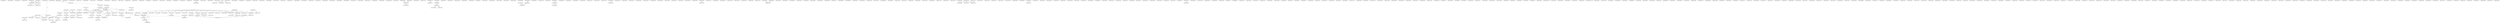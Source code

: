 strict digraph G {
  1 [ label="Unknown: 6A43 : 6A43" ];
  2 [ label="Unknown: F4FC : F4FB" ];
  3 [ label="Unknown: F4CD : F4D1" ];
  4 [ label="Unknown: 6A05 : 6A04" ];
  5 [ label="Routine: C9FF : CA0C" ];
  6 [ label="Routine: CA49 : CA5B" ];
  7 [ label="Routine: CA11 : CA2F" ];
  8 [ label="Unknown: E542 : E54F" ];
  9 [ label="Routine: A3BB : A3CF" ];
  10 [ label="Routine: A33F : A350" ];
  11 [ label="Routine: C651 : C663" ];
  12 [ label="Routine: A3DF : A3F2" ];
  13 [ label="Routine: 6AF0 : 6AF3" ];
  14 [ label="Routine: BC7B : BC92" ];
  15 [ label="Unknown: B79A : B79A" ];
  16 [ label="Routine: BB11 : BB24" ];
  17 [ label="Routine: BAF7 : BB0B" ];
  18 [ label="Routine: BB2E : BB58" ];
  19 [ label="Routine: C979 : C97C" ];
  20 [ label="Routine: CB75 : CB78" ];
  21 [ label="Unknown: EEE7 : EEE7" ];
  22 [ label="Unknown: 7D54 : 7D53" ];
  23 [ label="Unknown: BAD9 : BAD8" ];
  24 [ label="Routine: A489 : A4A8" ];
  25 [ label="Routine: B75A : B799" ];
  26 [ label="Routine: B71B : B759" ];
  27 [ label="Routine: 6978 : 699F" ];
  28 [ label="Routine: 6936 : 6948" ];
  29 [ label="Unknown: 69DC : 69DB" ];
  30 [ label="Routine: F432 : F43C" ];
  31 [ label="Unknown: 7C26 : 7C25" ];
  32 [ label="Routine: B0FC : B0FD" ];
  33 [ label="Unknown: F08F : F090" ];
  34 [ label="Routine: CAB6 : CAC7" ];
  35 [ label="Routine: CB79 : CB91" ];
  36 [ label="Unknown: E438 : E44D" ];
  37 [ label="Routine: E2E3 : E2F4" ];
  38 [ label="Routine: 68D7 : 68E3" ];
  39 [ label="Routine: 68C3 : 68D3" ];
  40 [ label="Routine: 68F4 : 692C" ];
  41 [ label="Routine: DC3E : DC40" ];
  42 [ label="Unknown: C7AB : C7AA" ];
  43 [ label="Routine: B65A : B662" ];
  44 [ label="Routine: A0DC : A0DF" ];
  45 [ label="Unknown: 69A0 : 69C8" ];
  46 [ label="Routine: F4BD : F4CC" ];
  47 [ label="Routine: BAAF : BAB5" ];
  48 [ label="Routine: BA8B : BA9F" ];
  49 [ label="Unknown: A0D2 : A0DB" ];
  50 [ label="Unknown: BB0C : BB10" ];
  51 [ label="Routine: C688 : C68E" ];
  52 [ label="null" ];
  53 [ label="Routine: 6A0C : 6A24" ];
  54 [ label="Unknown: C42B : C42B" ];
  55 [ label="Unknown: DBB7 : DBDB" ];
  56 [ label="Unknown: 6B38 : 6B37" ];
  57 [ label="Routine: 9F7D : 9F80" ];
  58 [ label="Routine: 7CF9 : 7CFB" ];
  59 [ label="Unknown: A4A9 : AAB1" ];
  60 [ label="Unknown: 68E4 : 68F3" ];
  61 [ label="Routine: ACBE : ACE2" ];
  62 [ label="Routine: ACFC : AD20" ];
  63 [ label="Unknown: F27A : F28D" ];
  64 [ label="Routine: CAC9 : CACD" ];
  65 [ label="Unknown: F1C6 : F270" ];
  66 [ label="Unknown: 6ADE : 6ADD" ];
  67 [ label="Unknown: DBA5 : DBA5" ];
  68 [ label="Unknown: E470 : E470" ];
  69 [ label="Routine: CB23 : CB32" ];
  70 [ label="Routine: CAF8 : CB0B" ];
  71 [ label="Routine: CB46 : CB4F" ];
  72 [ label="Routine: CB61 : CB74" ];
  73 [ label="Routine: B83B : B84A" ];
  74 [ label="Routine: B866 : B884" ];
  75 [ label="Routine: C9DA : C9F4" ];
  76 [ label="Routine: C7EA : C7F8" ];
  77 [ label="Unknown: BCAA : BCA9" ];
  78 [ label="Routine: EED3 : EEE6" ];
  79 [ label="Routine: 9D7B : 9DD4" ];
  80 [ label="Unknown: A0E6 : A0F8" ];
  81 [ label="Unknown: B689 : B68A" ];
  82 [ label="Unknown: BB59 : BB5D" ];
  83 [ label="Unknown: 7D26 : 7D25" ];
  84 [ label="Unknown: C8A4 : C8B0" ];
  85 [ label="Unknown: 7C54 : 7CBD" ];
  86 [ label="Unknown: 6AA5 : 6AA5" ];
  87 [ label="Unknown: 9DD5 : 9DE4" ];
  88 [ label="Unknown: ACFC : ACFB" ];
  89 [ label="Routine: C943 : C946" ];
  90 [ label="Routine: BBF7 : BBFF" ];
  91 [ label="Routine: BC02 : BC7A" ];
  92 [ label="Routine: C664 : C670" ];
  93 [ label="Unknown: CB92 : CCFA" ];
  94 [ label="Unknown: C47A : C47A" ];
  95 [ label="Routine: C8B1 : C8C9" ];
  96 [ label="Routine: C8F1 : C91F" ];
  97 [ label="Routine: B9D2 : BA51" ];
  98 [ label="Routine: B99F : B9BE" ];
  99 [ label="Routine: BAC3 : BAF6" ];
  100 [ label="Routine: BA60 : BA68" ];
  101 [ label="Routine: F091 : F099" ];
  102 [ label="Unknown: C686 : C687" ];
  103 [ label="Unknown: C97D : C9B9" ];
  104 [ label="Unknown: AB7A : AB83" ];
  105 [ label="Unknown: 9F2E : 9F48" ];
  106 [ label="Routine: 6B0F : 6B11" ];
  107 [ label="Unknown: B814 : B813" ];
  108 [ label="Routine: 9E07 : 9E14" ];
  109 [ label="Unknown: BB25 : BB2D" ];
  110 [ label="Unknown: B014 : B0FB" ];
  111 [ label="Unknown: A10B : A10A" ];
  112 [ label="Unknown: F43D : F4B6" ];
  113 [ label="Unknown: BAA0 : BAAE" ];
  114 [ label="Routine: E2FB : E3F9" ];
  115 [ label="Routine: E40F : E41F" ];
  116 [ label="Routine: DBDC : DBE7" ];
  117 [ label="Unknown: AD21 : AD20" ];
  118 [ label="Routine: A479 : A47E" ];
  119 [ label="Routine: 6A35 : 6A42" ];
  120 [ label="Routine: E420 : E437" ];
  121 [ label="Routine: 6B12 : 6B37" ];
  122 [ label="Routine: B88A : B88E" ];
  123 [ label="Routine: E2A2 : E2DC" ];
  124 [ label="Routine: BA7E : BA86" ];
  125 [ label="Routine: BA6C : BA78" ];
  126 [ label="Routine: BAD9 : BAF6" ];
  127 [ label="Routine: 9DE5 : 9DEC" ];
  128 [ label="Routine: 7D26 : 7D86" ];
  129 [ label="Routine: 9F21 : 9F2D" ];
  130 [ label="Routine: BB8D : BBEB" ];
  131 [ label="Routine: C6A0 : C6AD" ];
  132 [ label="Routine: C892 : C8A3" ];
  133 [ label="Routine: C47B : C485" ];
  134 [ label="Routine: C41C : C423" ];
  135 [ label="Routine: DB9E : DBA4" ];
  136 [ label="Routine: A09E : A0AB" ];
  137 [ label="Routine: B5CE : B5F4" ];
  138 [ label="Routine: AAB2 : AAB6" ];
  139 [ label="Routine: A095 : A09D" ];
  140 [ label="Routine: A035 : A046" ];
  141 [ label="Routine: A1A0 : A1A8" ];
  142 [ label="Unknown: B935 : B939" ];
  143 [ label="Unknown: CAC8 : CAC8" ];
  144 [ label="Routine: C7C6 : C7E5" ];
  145 [ label="Routine: BAB9 : BAC2" ];
  146 [ label="Unknown: E526 : E530" ];
  147 [ label="Unknown: E4D0 : E4CF" ];
  148 [ label="Unknown: C70D : C71E" ];
  149 [ label="Unknown: C6C2 : C6C4" ];
  150 [ label="Unknown: C671 : C671" ];
  151 [ label="Routine: BB5E : BB83" ];
  152 [ label="Routine: A007 : A011" ];
  153 [ label="Routine: 9F93 : 9FB3" ];
  154 [ label="Unknown: C4CF : C4D7" ];
  155 [ label="Routine: CAD0 : CAD6" ];
  156 [ label="Routine: A289 : A2E1" ];
  157 [ label="Routine: A373 : A386" ];
  158 [ label="Routine: 6B3B : 6B63" ];
  159 [ label="Unknown: 7CFC : 7D14" ];
  160 [ label="Unknown: CB33 : CB45" ];
  161 [ label="Routine: C779 : C78A" ];
  162 [ label="Routine: C79A : C7AA" ];
  163 [ label="Unknown: C4CA : C4CB" ];
  164 [ label="Unknown: BC9F : BC9E" ];
  165 [ label="Unknown: A0C9 : A0C8" ];
  166 [ label="Unknown: C486 : C486" ];
  167 [ label="Routine: 9F49 : 9F5F" ];
  168 [ label="Routine: F28E : F2AC" ];
  169 [ label="Unknown: 6920 : 691F" ];
  170 [ label="Unknown: C69A : C69A" ];
  171 [ label="Unknown: B00A : B00B" ];
  172 [ label="Routine: 695B : 6969" ];
  173 [ label="Routine: B64F : B659" ];
  174 [ label="Routine: 9E22 : 9E2F" ];
  175 [ label="Routine: F075 : F07F" ];
  176 [ label="Unknown: CB75 : CB74" ];
  177 [ label="Unknown: AB89 : AB9F" ];
  178 [ label="Unknown: ACE3 : ACE2" ];
  179 [ label="Unknown: 7D87 : 7D98" ];
  180 [ label="Unknown: C7B0 : C7AF" ];
  181 [ label="Unknown: 692D : 6935" ];
  182 [ label="Routine: CD31 : CD64" ];
  183 [ label="Routine: 7D15 : 7D25" ];
  184 [ label="Routine: A0E0 : A0E5" ];
  185 [ label="Routine: 7C26 : 7C53" ];
  186 [ label="Routine: 68A2 : 68B1" ];
  187 [ label="Routine: B2AC : B2E4" ];
  188 [ label="Unknown: C7C4 : C7C5" ];
  189 [ label="Routine: F4D2 : F4E5" ];
  190 [ label="Routine: F52C : F53A" ];
  191 [ label="Unknown: C6D2 : C6D1" ];
  192 [ label="Routine: C9BA : C9CD" ];
  193 [ label="Unknown: B2AB : B2AB" ];
  194 [ label="Unknown: E420 : E41F" ];
  195 [ label="Routine: CAD9 : CAF4" ];
  196 [ label="Routine: ABA0 : AC0E" ];
  197 [ label="Routine: AB6B : AB79" ];
  198 [ label="Routine: AC69 : ACA9" ];
  199 [ label="Unknown: B819 : B83A" ];
  200 [ label="Unknown: 6AFF : 6AFF" ];
  201 [ label="Unknown: 9DED : 9E06" ];
  202 [ label="Routine: E531 : E541" ];
  203 [ label="Routine: B79B : B813" ];
  204 [ label="Routine: C5D3 : C5D6" ];
  205 [ label="Routine: B814 : B818" ];
  206 [ label="Unknown: B6BE : B6BD" ];
  207 [ label="Unknown: BBEC : BBF6" ];
  208 [ label="Unknown: F085 : F086" ];
  209 [ label="Unknown: BAC3 : BAC2" ];
  210 [ label="Unknown: C5D7 : C650" ];
  211 [ label="Routine: C71F : C738" ];
  212 [ label="Routine: 6B64 : 6B78" ];
  213 [ label="Routine: C42C : C43D" ];
  214 [ label="Unknown: ACBE : ACBD" ];
  215 [ label="Unknown: BC93 : BC92" ];
  216 [ label="Unknown: A071 : A094" ];
  217 [ label="Routine: C672 : C685" ];
  218 [ label="Routine: ACF8 : ACFB" ];
  219 [ label="Unknown: A09E : A09D" ];
  220 [ label="Unknown: C78B : C78A" ];
  221 [ label="Unknown: B6A8 : B6A7" ];
  222 [ label="Routine: A3AA : A3B2" ];
  223 [ label="Routine: A38C : A393" ];
  224 [ label="Unknown: A012 : A034" ];
  225 [ label="Unknown: AC53 : AC52" ];
  226 [ label="Unknown: C947 : C952" ];
  227 [ label="Routine: E44E : E46F" ];
  228 [ label="Routine: E555 : E55E" ];
  229 [ label="Unknown: C739 : C76D" ];
  230 [ label="Unknown: 6A25 : 6A26" ];
  231 [ label="Unknown: F428 : F431" ];
  232 [ label="Unknown: 7C46 : 7C45" ];
  233 [ label="Unknown: 7CCF : 7CCE" ];
  234 [ label="Unknown: 6B3B : 6B3A" ];
  235 [ label="Routine: 9FDE : 9FE9" ];
  236 [ label="Routine: AC53 : AC68" ];
  237 [ label="Routine: AC10 : AC52" ];
  238 [ label="Unknown: CA5C : CA67" ];
  239 [ label="Routine: C882 : C888" ];
  240 [ label="Unknown: F52C : F52B" ];
  241 [ label="Unknown: B675 : B676" ];
  242 [ label="Routine: BC9F : BCA9" ];
  243 [ label="Unknown: AFC4 : AFC3" ];
  244 [ label="Routine: A108 : A10A" ];
  245 [ label="Unknown: 68B2 : 68C2" ];
  246 [ label="Unknown: B5F5 : B64E" ];
  247 [ label="Unknown: B9BF : B9D1" ];
  248 [ label="Routine: A387 : A38B" ];
  249 [ label="Unknown: A351 : A372" ];
  250 [ label="Unknown: 7CE9 : 7CE8" ];
  251 [ label="Routine: F53C : F540" ];
  252 [ label="Routine: 6ADE : 6AEF" ];
  253 [ label="Routine: C6FF : C70C" ];
  254 [ label="Routine: C76E : C778" ];
  255 [ label="Unknown: 9E15 : 9E21" ];
  256 [ label="Unknown: F51F : F51E" ];
  257 [ label="Routine: ACAA : ACBD" ];
  258 [ label="Unknown: 6A57 : 6A59" ];
  259 [ label="Routine: A0F9 : A102" ];
  260 [ label="Routine: DBE8 : DBF4" ];
  261 [ label="Routine: B89C : B90E" ];
  262 [ label="Routine: A1B9 : A1C2" ];
  263 [ label="Routine: A1E7 : A1EF" ];
  264 [ label="Unknown: A1F0 : A288" ];
  265 [ label="Routine: 7CBE : 7CC1" ];
  266 [ label="Routine: F082 : F084" ];
  267 [ label="Routine: 69DC : 6A04" ];
  268 [ label="Routine: 6A44 : 6A56" ];
  269 [ label="Unknown: B6FC : B71A" ];
  270 [ label="Unknown: A1A9 : A1A9" ];
  271 [ label="Unknown: DC3E : DC3D" ];
  272 [ label="Unknown: F08A : F08B" ];
  273 [ label="Unknown: A1B8 : A1B8" ];
  274 [ label="Routine: 7CCF : 7CEE" ];
  275 [ label="Routine: 7CC2 : 7CCE" ];
  276 [ label="Routine: A05D : A067" ];
  277 [ label="Routine: EEE8 : EF26" ];
  278 [ label="Unknown: A047 : A05C" ];
  279 [ label="Unknown: DC41 : E2A1" ];
  280 [ label="Routine: AD21 : AD28" ];
  281 [ label="Unknown: CA0D : CA10" ];
  282 [ label="Unknown: F53B : F53B" ];
  283 [ label="Unknown: C9CE : C9D9" ];
  284 [ label="Routine: B984 : B98B" ];
  285 [ label="Routine: B860 : B865" ];
  286 [ label="Routine: A068 : A070" ];
  287 [ label="Routine: AB84 : AB88" ];
  288 [ label="Unknown: A394 : A3A9" ];
  289 [ label="Unknown: 9FEA : A006" ];
  290 [ label="Routine: CD1B : CD21" ];
  291 [ label="Unknown: C9F5 : C9F4" ];
  292 [ label="Unknown: C6AE : C6AD" ];
  293 [ label="Routine: A1AA : A1B7" ];
  294 [ label="Routine: CA3E : CA48" ];
  295 [ label="Unknown: C779 : C778" ];
  296 [ label="Unknown: B65A : B659" ];
  297 [ label="Routine: 9F6B : 9F7B" ];
  298 [ label="Unknown: CD1B : CD1A" ];
  299 [ label="Unknown: 6B79 : 7BCF" ];
  300 [ label="Unknown: 6A0C : 6A0B" ];
  301 [ label="Unknown: B0FE : B0FD" ];
  302 [ label="Routine: CCFB : CD1A" ];
  303 [ label="Routine: C6AE : C6C1" ];
  304 [ label="Unknown: A3D0 : A3DE" ];
  305 [ label="Unknown: C664 : C663" ];
  306 [ label="Routine: C6D2 : C6F1" ];
  307 [ label="Unknown: C7B9 : C7B8" ];
  308 [ label="Unknown: B866 : B865" ];
  309 [ label="Unknown: CA49 : CA48" ];
  310 [ label="Routine: A10B : A12E" ];
  311 [ label="Unknown: BB84 : BB8C" ];
  312 [ label="Routine: B00C : B013" ];
  313 [ label="Unknown: C8CA : C8F0" ];
  314 [ label="Routine: 6B38 : 6B3A" ];
  315 [ label="Routine: C69B : C69F" ];
  316 [ label="Unknown: CB79 : CB78" ];
  317 [ label="Unknown: C43E : C472" ];
  318 [ label="Unknown: A3B3 : A3BA" ];
  319 [ label="Routine: CA68 : CA88" ];
  320 [ label="Unknown: 9DCF : 9DCE" ];
  321 [ label="Unknown: CA30 : CA3D" ];
  322 [ label="Routine: 6B00 : 6B0D" ];
  323 [ label="Routine: B663 : B674" ];
  324 [ label="Routine: F41C : F427" ];
  325 [ label="Routine: F271 : F279" ];
  326 [ label="Routine: E4A8 : E4B6" ];
  327 [ label="Routine: 6A5A : 6AA4" ];
  328 [ label="Routine: C68F : C699" ];
  329 [ label="Routine: C9F5 : C9FE" ];
  330 [ label="Routine: C48E : C4C9" ];
  331 [ label="Routine: F4FC : F52B" ];
  332 [ label="Routine: F087 : F089" ];
  333 [ label="Unknown: AD29 : AF8E" ];
  334 [ label="Routine: F4EB : F4FB" ];
  335 [ label="Routine: AF8F : AFFB" ];
  336 [ label="Routine: B68B : B6BD" ];
  337 [ label="Routine: B14C : B152" ];
  338 [ label="Unknown: C9FF : C9FE" ];
  339 [ label="Unknown: CAF5 : CAF7" ];
  340 [ label="Unknown: CD65 : CD64" ];
  341 [ label="Routine: A0B0 : A0D1" ];
  342 [ label="Routine: C4D8 : C4DF" ];
  343 [ label="Routine: B916 : B934" ];
  344 [ label="Routine: 7BF2 : 7C25" ];
  345 [ label="Routine: E550 : E553" ];
  346 [ label="Unknown: F510 : F50F" ];
  347 [ label="Unknown: A1C3 : A1E6" ];
  348 [ label="Routine: DC38 : DC3D" ];
  349 [ label="Unknown: 6B0E : 6B0E" ];
  350 [ label="Unknown: 6AB5 : 6AB4" ];
  351 [ label="Unknown: 9E30 : 9F20" ];
  352 [ label="Routine: C7B9 : C7C3" ];
  353 [ label="Routine: C953 : C956" ];
  354 [ label="Routine: 6AA6 : 6ADD" ];
  355 [ label="Unknown: B98C : B99E" ];
  356 [ label="Routine: 6A05 : 6A24" ];
  357 [ label="Routine: B6BE : B6FB" ];
  358 [ label="Unknown: A0AC : A0AF" ];
  359 [ label="Unknown: B983 : B983" ];
  360 [ label="Unknown: 6B64 : 6B63" ];
  361 [ label="Routine: F4B7 : F4BC" ];
  362 [ label="Unknown: BA52 : BA5F" ];
  363 [ label="Unknown: BC7B : BC7A" ];
  364 [ label="Unknown: BAB6 : BAB8" ];
  365 [ label="Unknown: BAF7 : BAF6" ];
  366 [ label="Routine: AFFE : B009" ];
  367 [ label="Unknown: 7BE4 : 7BF1" ];
  368 [ label="Routine: B93A : B982" ];
  369 [ label="Unknown: A103 : A107" ];
  370 [ label="Routine: E471 : E49B" ];
  371 [ label="Unknown: 0000 : 68A1" ];
  372 [ label="Unknown: B153 : B29E" ];
  373 [ label="Unknown: C920 : C924" ];
  374 [ label="Unknown: C918 : C917" ];
  375 [ label="Unknown: CB50 : CB60" ];
  376 [ label="Routine: 69C9 : 69DB" ];
  377 [ label="Routine: B29F : B2AA" ];
  378 [ label="Unknown: ABF9 : ABF8" ];
  379 [ label="Unknown: C7E6 : C7E9" ];
  380 [ label="Routine: C425 : C42A" ];
  381 [ label="Unknown: A38C : A38B" ];
  382 [ label="Unknown: C4E0 : C5D2" ];
  383 [ label="Routine: BCAA : BCB5" ];
  384 [ label="Unknown: B75A : B759" ];
  385 [ label="Unknown: A47F : A488" ];
  386 [ label="Unknown: F2AD : F41B" ];
  387 [ label="Routine: C4CC : C4CE" ];
  388 [ label="Unknown: 6AF0 : 6AEF" ];
  389 [ label="Unknown: E55F : EED2" ];
  390 [ label="Unknown: 6949 : 695A" ];
  391 [ label="Unknown: F09A : F17C" ];
  392 [ label="Routine: 6AF4 : 6AFE" ];
  393 [ label="Routine: BC93 : BC9E" ];
  394 [ label="Unknown: DBE8 : DBE7" ];
  395 [ label="Unknown: 6A35 : 6A34" ];
  396 [ label="Unknown: 9F81 : 9F92" ];
  397 [ label="Routine: 6A27 : 6A34" ];
  398 [ label="Routine: 7CE9 : 7CEE" ];
  399 [ label="Unknown: A068 : A067" ];
  400 [ label="Unknown: C424 : C424" ];
  401 [ label="Unknown: 7DCD : 9D7A" ];
  402 [ label="Routine: 7BD0 : 7BE3" ];
  403 [ label="Unknown: BA87 : BA8A" ];
  404 [ label="Unknown: CD6A : DB9D" ];
  405 [ label="Unknown: E2F5 : E2FA" ];
  406 [ label="Routine: CD65 : CD69" ];
  407 [ label="Routine: C925 : C931" ];
  408 [ label="Unknown: F541 : FFFF" ];
  409 [ label="Unknown: B2FC : B5CD" ];
  410 [ label="Unknown: AFFC : AFFD" ];
  411 [ label="Unknown: C6A0 : C69F" ];
  412 [ label="Unknown: B84B : B85F" ];
  413 [ label="Unknown: E554 : E554" ];
  414 [ label="Unknown: 9F7C : 9F7C" ];
  415 [ label="Routine: 7CEF : 7CF6" ];
  416 [ label="Routine: C78B : C799" ];
  417 [ label="Unknown: C889 : C891" ];
  418 [ label="Unknown: 7CF7 : 7CF8" ];
  419 [ label="Unknown: AAB7 : AB6A" ];
  420 [ label="Unknown: C957 : C978" ];
  421 [ label="Unknown: EF27 : F074" ];
  422 [ label="Unknown: C79A : C799" ];
  423 [ label="Unknown: C6F2 : C6FE" ];
  424 [ label="Unknown: ACF8 : ACF7" ];
  425 [ label="Unknown: C7F9 : C881" ];
  426 [ label="Unknown: CAD7 : CAD8" ];
  427 [ label="Unknown: E2DD : E2E2" ];
  428 [ label="Unknown: C932 : C942" ];
  429 [ label="Routine: F08C : F08E" ];
  430 [ label="Unknown: B2E5 : B2E6" ];
  431 [ label="Unknown: B88F : B89B" ];
  432 [ label="Routine: F17D : F1C5" ];
  433 [ label="Routine: C487 : C48C" ];
  434 [ label="Unknown: 6B12 : 6B11" ];
  435 [ label="Unknown: E49C : E4A7" ];
  436 [ label="Routine: B0FE : B106" ];
  437 [ label="Unknown: 7CEF : 7CEE" ];
  438 [ label="Unknown: E3FA : E40E" ];
  439 [ label="Unknown: CA89 : CAB5" ];
  440 [ label="Unknown: C48D : C48D" ];
  441 [ label="Unknown: CB0C : CB22" ];
  442 [ label="Unknown: B663 : B662" ];
  443 [ label="Unknown: A3F3 : A478" ];
  444 [ label="Unknown: CD22 : CD30" ];
  445 [ label="Routine: C473 : C479" ];
  446 [ label="Unknown: AC0F : AC0F" ];
  447 [ label="Unknown: A387 : A386" ];
  448 [ label="Unknown: A12F : A19F" ];
  449 [ label="Unknown: 9F60 : 9F6A" ];
  450 [ label="Unknown: 68D4 : 68D6" ];
  451 [ label="Unknown: BA79 : BA7D" ];
  452 [ label="Unknown: BCB6 : C41B" ];
  453 [ label="Unknown: 7D83 : 7D82" ];
  454 [ label="Unknown: AC69 : AC68" ];
  455 [ label="Unknown: ACAA : ACA9" ];
  456 [ label="Unknown: F080 : F081" ];
  457 [ label="Unknown: 9FB4 : 9FDD" ];
  458 [ label="Unknown: F4E6 : F4EA" ];
  459 [ label="Routine: ACE3 : ACF7" ];
  460 [ label="Unknown: B107 : B14B" ];
  461 [ label="Routine: B2E7 : B2FB" ];
  462 [ label="Unknown: F4BD : F4BC" ];
  463 [ label="Unknown: CACE : CACF" ];
  464 [ label="Unknown: B90F : B915" ];
  465 [ label="Routine: 7D99 : 7DCC" ];
  466 [ label="Routine: E4BB : E4CF" ];
  467 [ label="Unknown: E501 : E502" ];
  468 [ label="Unknown: BC00 : BC01" ];
  469 [ label="Unknown: 6AF4 : 6AF3" ];
  470 [ label="Unknown: DBF5 : DC37" ];
  471 [ label="Unknown: E4B7 : E4BA" ];
  472 [ label="Routine: E4D0 : E500" ];
  473 [ label="Unknown: BA69 : BA6B" ];
  474 [ label="Unknown: C68F : C68E" ];
  475 [ label="Unknown: B885 : B889" ];
  476 [ label="Unknown: A0E0 : A0DF" ];
  477 [ label="Unknown: 7CC2 : 7CC1" ];
  478 [ label="Routine: C6C5 : C6D1" ];
  479 [ label="Routine: C7B0 : C7B8" ];
  480 [ label="Routine: C7AB : C7AF" ];
  481 [ label="Routine: E503 : E525" ];
  482 [ label="Unknown: 696A : 6977" ];
  483 [ label="Routine: DBA6 : DBB6" ];
  484 [ label="Routine: B677 : B688" ];
  485 [ label="Unknown: A2E2 : A33E" ];
  5 -> 6 [ label="null" ];
  5 -> 7 [ label="null" ];
  10 -> 9 [ label="null" ];
  9 -> 11 [ label="null" ];
  9 -> 12 [ label="null" ];
  17 -> 16 [ label="null" ];
  16 -> 18 [ label="null" ];
  6 -> 20 [ label="null" ];
  7 -> 20 [ label="null" ];
  25 -> 24 [ label="null" ];
  24 -> 26 [ label="null" ];
  28 -> 27 [ label="null" ];
  27 -> 26 [ label="null" ];
  34 -> 35 [ label="null" ];
  39 -> 38 [ label="null" ];
  38 -> 40 [ label="null" ];
  48 -> 47 [ label="null" ];
  52 -> 53 [ label="null" ];
  61 -> 62 [ label="null" ];
  70 -> 69 [ label="null" ];
  69 -> 11 [ label="null" ];
  69 -> 71 [ label="null" ];
  69 -> 72 [ label="null" ];
  74 -> 73 [ label="null" ];
  75 -> 7 [ label="null" ];
  79 -> 78 [ label="null" ];
  90 -> 91 [ label="null" ];
  92 -> 35 [ label="null" ];
  11 -> 35 [ label="null" ];
  95 -> 96 [ label="null" ];
  98 -> 97 [ label="null" ];
  97 -> 99 [ label="null" ];
  97 -> 100 [ label="null" ];
  79 -> 108 [ label="null" ];
  114 -> 115 [ label="null" ];
  118 -> 119 [ label="null" ];
  74 -> 120 [ label="null" ];
  122 -> 123 [ label="null" ];
  125 -> 124 [ label="null" ];
  52 -> 126 [ label="null" ];
  79 -> 127 [ label="null" ];
  79 -> 128 [ label="null" ];
  79 -> 129 [ label="null" ];
  79 -> 130 [ label="null" ];
  79 -> 131 [ label="null" ];
  79 -> 132 [ label="null" ];
  79 -> 133 [ label="null" ];
  79 -> 134 [ label="null" ];
  79 -> 135 [ label="null" ];
  79 -> 136 [ label="null" ];
  79 -> 137 [ label="null" ];
  79 -> 138 [ label="null" ];
  79 -> 74 [ label="null" ];
  79 -> 139 [ label="null" ];
  79 -> 140 [ label="null" ];
  79 -> 141 [ label="null" ];
  71 -> 144 [ label="null" ];
  145 -> 125 [ label="null" ];
  151 -> 130 [ label="null" ];
  18 -> 130 [ label="null" ];
  130 -> 17 [ label="null" ];
  153 -> 152 [ label="null" ];
  156 -> 10 [ label="null" ];
  156 -> 157 [ label="null" ];
  156 -> 119 [ label="null" ];
  156 -> 158 [ label="null" ];
  123 -> 115 [ label="null" ];
  161 -> 162 [ label="null" ];
  129 -> 167 [ label="null" ];
  172 -> 137 [ label="null" ];
  137 -> 173 [ label="null" ];
  174 -> 175 [ label="null" ];
  25 -> 182 [ label="null" ];
  182 -> 183 [ label="null" ];
  182 -> 184 [ label="null" ];
  182 -> 185 [ label="null" ];
  70 -> 186 [ label="null" ];
  189 -> 190 [ label="null" ];
  40 -> 196 [ label="null" ];
  196 -> 197 [ label="null" ];
  196 -> 198 [ label="null" ];
  25 -> 203 [ label="null" ];
  203 -> 204 [ label="null" ];
  205 -> 203 [ label="null" ];
  186 -> 39 [ label="null" ];
  211 -> 162 [ label="null" ];
  212 -> 158 [ label="null" ];
  40 -> 158 [ label="null" ];
  223 -> 222 [ label="null" ];
  222 -> 12 [ label="null" ];
  227 -> 228 [ label="null" ];
  75 -> 6 [ label="null" ];
  236 -> 237 [ label="null" ];
  172 -> 135 [ label="null" ];
  18 -> 151 [ label="null" ];
  253 -> 211 [ label="null" ];
  257 -> 62 [ label="null" ];
  25 -> 40 [ label="null" ];
  40 -> 119 [ label="null" ];
  40 -> 26 [ label="null" ];
  40 -> 28 [ label="null" ];
  40 -> 259 [ label="null" ];
  261 -> 260 [ label="null" ];
  262 -> 263 [ label="null" ];
  268 -> 267 [ label="null" ];
  274 -> 275 [ label="null" ];
  185 -> 274 [ label="null" ];
  284 -> 98 [ label="null" ];
  263 -> 183 [ label="null" ];
  303 -> 302 [ label="null" ];
  306 -> 11 [ label="null" ];
  306 -> 253 [ label="null" ];
  25 -> 310 [ label="null" ];
  310 -> 128 [ label="null" ];
  6 -> 319 [ label="null" ];
  325 -> 324 [ label="null" ];
  172 -> 138 [ label="null" ];
  157 -> 223 [ label="null" ];
  330 -> 228 [ label="null" ];
  52 -> 52 [ label="null" ];
  331 -> 331 [ label="null" ];
  334 -> 190 [ label="null" ];
  336 -> 335 [ label="null" ];
  335 -> 337 [ label="null" ];
  172 -> 134 [ label="null" ];
  341 -> 341 [ label="null" ];
  330 -> 342 [ label="null" ];
  74 -> 343 [ label="null" ];
  344 -> 345 [ label="null" ];
  303 -> 352 [ label="null" ];
  198 -> 62 [ label="null" ];
  361 -> 325 [ label="null" ];
  361 -> 140 [ label="null" ];
  370 -> 17 [ label="null" ];
  336 -> 26 [ label="null" ];
  376 -> 204 [ label="null" ];
  223 -> 352 [ label="null" ];
  91 -> 383 [ label="null" ];
  393 -> 91 [ label="null" ];
  119 -> 397 [ label="null" ];
  52 -> 398 [ label="null" ];
  28 -> 376 [ label="null" ];
  432 -> 25 [ label="null" ];
  25 -> 185 [ label="null" ];
  330 -> 345 [ label="null" ];
  319 -> 319 [ label="null" ];
  128 -> 128 [ label="null" ];
  459 -> 62 [ label="null" ];
  74 -> 261 [ label="null" ];
}
